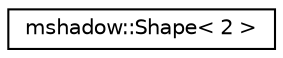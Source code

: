 digraph "Graphical Class Hierarchy"
{
 // LATEX_PDF_SIZE
  edge [fontname="Helvetica",fontsize="10",labelfontname="Helvetica",labelfontsize="10"];
  node [fontname="Helvetica",fontsize="10",shape=record];
  rankdir="LR";
  Node0 [label="mshadow::Shape\< 2 \>",height=0.2,width=0.4,color="black", fillcolor="white", style="filled",URL="$structmshadow_1_1Shape.html",tooltip=" "];
}
